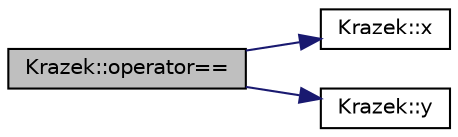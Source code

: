 digraph "Krazek::operator=="
{
  edge [fontname="Helvetica",fontsize="10",labelfontname="Helvetica",labelfontsize="10"];
  node [fontname="Helvetica",fontsize="10",shape=record];
  rankdir="LR";
  Node1 [label="Krazek::operator==",height=0.2,width=0.4,color="black", fillcolor="grey75", style="filled" fontcolor="black"];
  Node1 -> Node2 [color="midnightblue",fontsize="10",style="solid",fontname="Helvetica"];
  Node2 [label="Krazek::x",height=0.2,width=0.4,color="black", fillcolor="white", style="filled",URL="$class_krazek.html#a22e30142c237207d7c36c711d00e54b9"];
  Node1 -> Node3 [color="midnightblue",fontsize="10",style="solid",fontname="Helvetica"];
  Node3 [label="Krazek::y",height=0.2,width=0.4,color="black", fillcolor="white", style="filled",URL="$class_krazek.html#a86e8300a948db8a9d9f94e69858cb4bf"];
}
